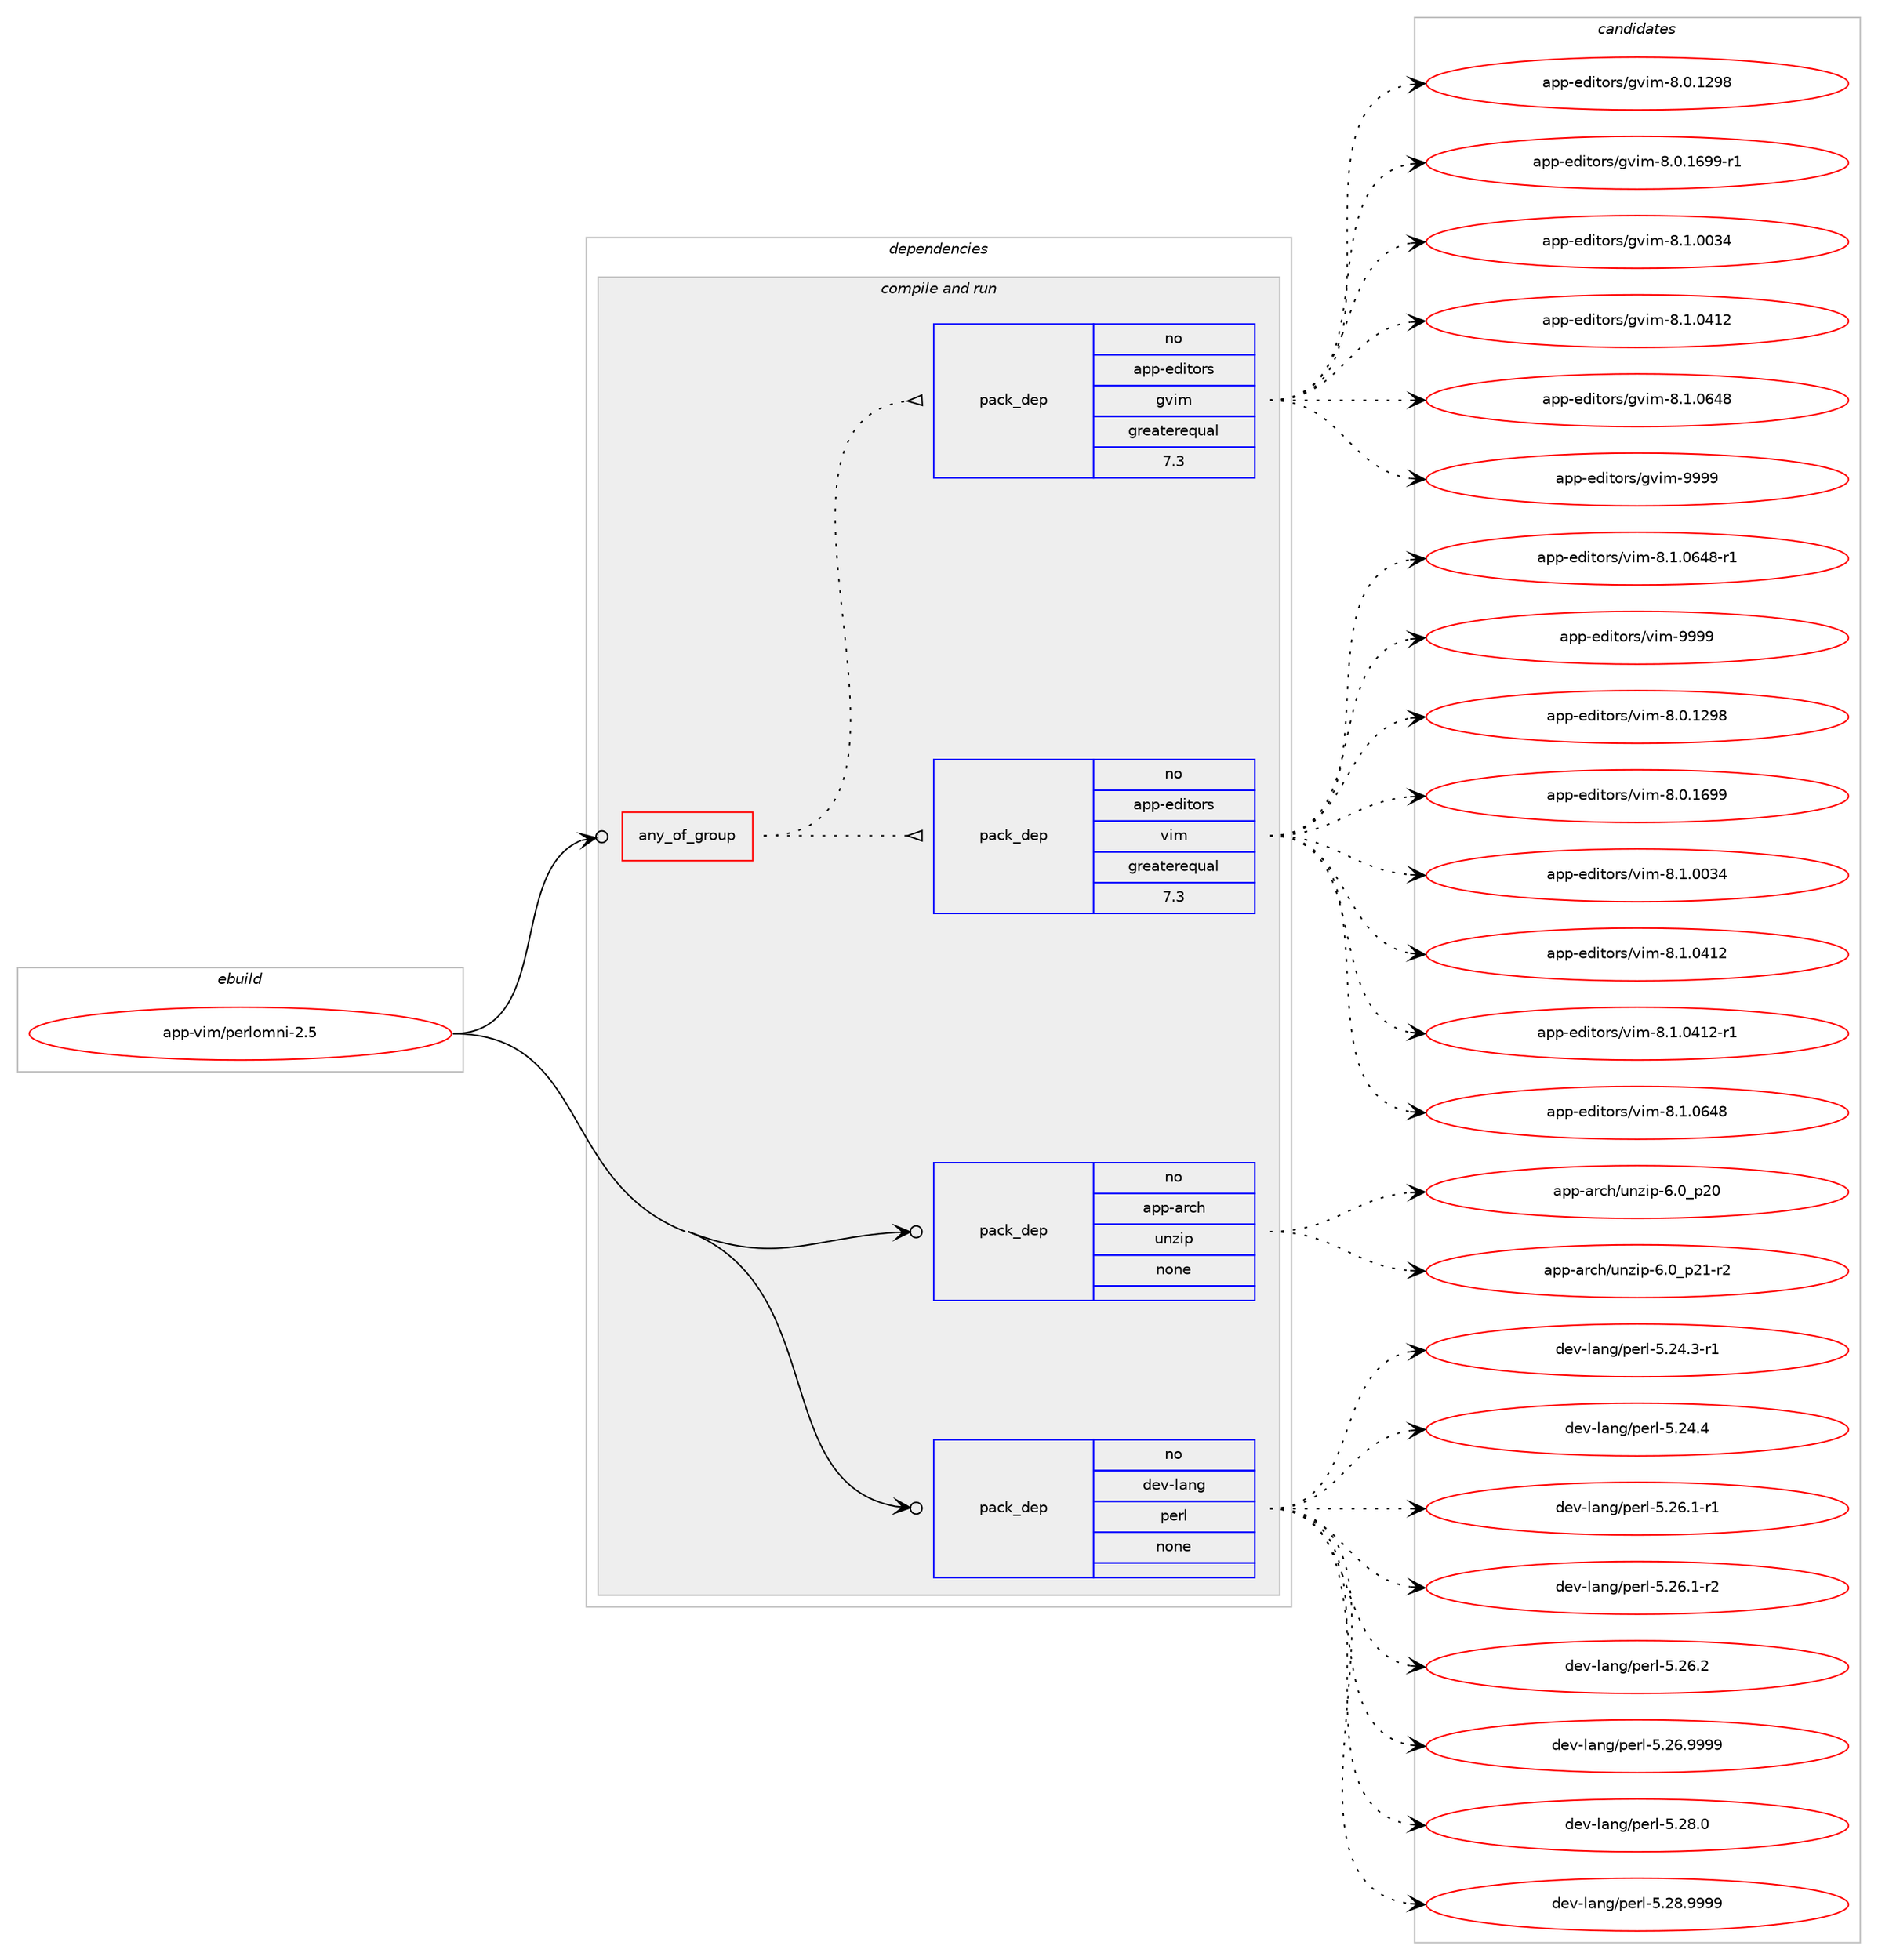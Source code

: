 digraph prolog {

# *************
# Graph options
# *************

newrank=true;
concentrate=true;
compound=true;
graph [rankdir=LR,fontname=Helvetica,fontsize=10,ranksep=1.5];#, ranksep=2.5, nodesep=0.2];
edge  [arrowhead=vee];
node  [fontname=Helvetica,fontsize=10];

# **********
# The ebuild
# **********

subgraph cluster_leftcol {
color=gray;
rank=same;
label=<<i>ebuild</i>>;
id [label="app-vim/perlomni-2.5", color=red, width=4, href="../app-vim/perlomni-2.5.svg"];
}

# ****************
# The dependencies
# ****************

subgraph cluster_midcol {
color=gray;
label=<<i>dependencies</i>>;
subgraph cluster_compile {
fillcolor="#eeeeee";
style=filled;
label=<<i>compile</i>>;
}
subgraph cluster_compileandrun {
fillcolor="#eeeeee";
style=filled;
label=<<i>compile and run</i>>;
subgraph any20177 {
dependency1314444 [label=<<TABLE BORDER="0" CELLBORDER="1" CELLSPACING="0" CELLPADDING="4"><TR><TD CELLPADDING="10">any_of_group</TD></TR></TABLE>>, shape=none, color=red];subgraph pack937329 {
dependency1314445 [label=<<TABLE BORDER="0" CELLBORDER="1" CELLSPACING="0" CELLPADDING="4" WIDTH="220"><TR><TD ROWSPAN="6" CELLPADDING="30">pack_dep</TD></TR><TR><TD WIDTH="110">no</TD></TR><TR><TD>app-editors</TD></TR><TR><TD>vim</TD></TR><TR><TD>greaterequal</TD></TR><TR><TD>7.3</TD></TR></TABLE>>, shape=none, color=blue];
}
dependency1314444:e -> dependency1314445:w [weight=20,style="dotted",arrowhead="oinv"];
subgraph pack937330 {
dependency1314446 [label=<<TABLE BORDER="0" CELLBORDER="1" CELLSPACING="0" CELLPADDING="4" WIDTH="220"><TR><TD ROWSPAN="6" CELLPADDING="30">pack_dep</TD></TR><TR><TD WIDTH="110">no</TD></TR><TR><TD>app-editors</TD></TR><TR><TD>gvim</TD></TR><TR><TD>greaterequal</TD></TR><TR><TD>7.3</TD></TR></TABLE>>, shape=none, color=blue];
}
dependency1314444:e -> dependency1314446:w [weight=20,style="dotted",arrowhead="oinv"];
}
id:e -> dependency1314444:w [weight=20,style="solid",arrowhead="odotvee"];
subgraph pack937331 {
dependency1314447 [label=<<TABLE BORDER="0" CELLBORDER="1" CELLSPACING="0" CELLPADDING="4" WIDTH="220"><TR><TD ROWSPAN="6" CELLPADDING="30">pack_dep</TD></TR><TR><TD WIDTH="110">no</TD></TR><TR><TD>app-arch</TD></TR><TR><TD>unzip</TD></TR><TR><TD>none</TD></TR><TR><TD></TD></TR></TABLE>>, shape=none, color=blue];
}
id:e -> dependency1314447:w [weight=20,style="solid",arrowhead="odotvee"];
subgraph pack937332 {
dependency1314448 [label=<<TABLE BORDER="0" CELLBORDER="1" CELLSPACING="0" CELLPADDING="4" WIDTH="220"><TR><TD ROWSPAN="6" CELLPADDING="30">pack_dep</TD></TR><TR><TD WIDTH="110">no</TD></TR><TR><TD>dev-lang</TD></TR><TR><TD>perl</TD></TR><TR><TD>none</TD></TR><TR><TD></TD></TR></TABLE>>, shape=none, color=blue];
}
id:e -> dependency1314448:w [weight=20,style="solid",arrowhead="odotvee"];
}
subgraph cluster_run {
fillcolor="#eeeeee";
style=filled;
label=<<i>run</i>>;
}
}

# **************
# The candidates
# **************

subgraph cluster_choices {
rank=same;
color=gray;
label=<<i>candidates</i>>;

subgraph choice937329 {
color=black;
nodesep=1;
choice971121124510110010511611111411547118105109455646484649505756 [label="app-editors/vim-8.0.1298", color=red, width=4,href="../app-editors/vim-8.0.1298.svg"];
choice971121124510110010511611111411547118105109455646484649545757 [label="app-editors/vim-8.0.1699", color=red, width=4,href="../app-editors/vim-8.0.1699.svg"];
choice971121124510110010511611111411547118105109455646494648485152 [label="app-editors/vim-8.1.0034", color=red, width=4,href="../app-editors/vim-8.1.0034.svg"];
choice971121124510110010511611111411547118105109455646494648524950 [label="app-editors/vim-8.1.0412", color=red, width=4,href="../app-editors/vim-8.1.0412.svg"];
choice9711211245101100105116111114115471181051094556464946485249504511449 [label="app-editors/vim-8.1.0412-r1", color=red, width=4,href="../app-editors/vim-8.1.0412-r1.svg"];
choice971121124510110010511611111411547118105109455646494648545256 [label="app-editors/vim-8.1.0648", color=red, width=4,href="../app-editors/vim-8.1.0648.svg"];
choice9711211245101100105116111114115471181051094556464946485452564511449 [label="app-editors/vim-8.1.0648-r1", color=red, width=4,href="../app-editors/vim-8.1.0648-r1.svg"];
choice9711211245101100105116111114115471181051094557575757 [label="app-editors/vim-9999", color=red, width=4,href="../app-editors/vim-9999.svg"];
dependency1314445:e -> choice971121124510110010511611111411547118105109455646484649505756:w [style=dotted,weight="100"];
dependency1314445:e -> choice971121124510110010511611111411547118105109455646484649545757:w [style=dotted,weight="100"];
dependency1314445:e -> choice971121124510110010511611111411547118105109455646494648485152:w [style=dotted,weight="100"];
dependency1314445:e -> choice971121124510110010511611111411547118105109455646494648524950:w [style=dotted,weight="100"];
dependency1314445:e -> choice9711211245101100105116111114115471181051094556464946485249504511449:w [style=dotted,weight="100"];
dependency1314445:e -> choice971121124510110010511611111411547118105109455646494648545256:w [style=dotted,weight="100"];
dependency1314445:e -> choice9711211245101100105116111114115471181051094556464946485452564511449:w [style=dotted,weight="100"];
dependency1314445:e -> choice9711211245101100105116111114115471181051094557575757:w [style=dotted,weight="100"];
}
subgraph choice937330 {
color=black;
nodesep=1;
choice971121124510110010511611111411547103118105109455646484649505756 [label="app-editors/gvim-8.0.1298", color=red, width=4,href="../app-editors/gvim-8.0.1298.svg"];
choice9711211245101100105116111114115471031181051094556464846495457574511449 [label="app-editors/gvim-8.0.1699-r1", color=red, width=4,href="../app-editors/gvim-8.0.1699-r1.svg"];
choice971121124510110010511611111411547103118105109455646494648485152 [label="app-editors/gvim-8.1.0034", color=red, width=4,href="../app-editors/gvim-8.1.0034.svg"];
choice971121124510110010511611111411547103118105109455646494648524950 [label="app-editors/gvim-8.1.0412", color=red, width=4,href="../app-editors/gvim-8.1.0412.svg"];
choice971121124510110010511611111411547103118105109455646494648545256 [label="app-editors/gvim-8.1.0648", color=red, width=4,href="../app-editors/gvim-8.1.0648.svg"];
choice9711211245101100105116111114115471031181051094557575757 [label="app-editors/gvim-9999", color=red, width=4,href="../app-editors/gvim-9999.svg"];
dependency1314446:e -> choice971121124510110010511611111411547103118105109455646484649505756:w [style=dotted,weight="100"];
dependency1314446:e -> choice9711211245101100105116111114115471031181051094556464846495457574511449:w [style=dotted,weight="100"];
dependency1314446:e -> choice971121124510110010511611111411547103118105109455646494648485152:w [style=dotted,weight="100"];
dependency1314446:e -> choice971121124510110010511611111411547103118105109455646494648524950:w [style=dotted,weight="100"];
dependency1314446:e -> choice971121124510110010511611111411547103118105109455646494648545256:w [style=dotted,weight="100"];
dependency1314446:e -> choice9711211245101100105116111114115471031181051094557575757:w [style=dotted,weight="100"];
}
subgraph choice937331 {
color=black;
nodesep=1;
choice971121124597114991044711711012210511245544648951125048 [label="app-arch/unzip-6.0_p20", color=red, width=4,href="../app-arch/unzip-6.0_p20.svg"];
choice9711211245971149910447117110122105112455446489511250494511450 [label="app-arch/unzip-6.0_p21-r2", color=red, width=4,href="../app-arch/unzip-6.0_p21-r2.svg"];
dependency1314447:e -> choice971121124597114991044711711012210511245544648951125048:w [style=dotted,weight="100"];
dependency1314447:e -> choice9711211245971149910447117110122105112455446489511250494511450:w [style=dotted,weight="100"];
}
subgraph choice937332 {
color=black;
nodesep=1;
choice100101118451089711010347112101114108455346505246514511449 [label="dev-lang/perl-5.24.3-r1", color=red, width=4,href="../dev-lang/perl-5.24.3-r1.svg"];
choice10010111845108971101034711210111410845534650524652 [label="dev-lang/perl-5.24.4", color=red, width=4,href="../dev-lang/perl-5.24.4.svg"];
choice100101118451089711010347112101114108455346505446494511449 [label="dev-lang/perl-5.26.1-r1", color=red, width=4,href="../dev-lang/perl-5.26.1-r1.svg"];
choice100101118451089711010347112101114108455346505446494511450 [label="dev-lang/perl-5.26.1-r2", color=red, width=4,href="../dev-lang/perl-5.26.1-r2.svg"];
choice10010111845108971101034711210111410845534650544650 [label="dev-lang/perl-5.26.2", color=red, width=4,href="../dev-lang/perl-5.26.2.svg"];
choice10010111845108971101034711210111410845534650544657575757 [label="dev-lang/perl-5.26.9999", color=red, width=4,href="../dev-lang/perl-5.26.9999.svg"];
choice10010111845108971101034711210111410845534650564648 [label="dev-lang/perl-5.28.0", color=red, width=4,href="../dev-lang/perl-5.28.0.svg"];
choice10010111845108971101034711210111410845534650564657575757 [label="dev-lang/perl-5.28.9999", color=red, width=4,href="../dev-lang/perl-5.28.9999.svg"];
dependency1314448:e -> choice100101118451089711010347112101114108455346505246514511449:w [style=dotted,weight="100"];
dependency1314448:e -> choice10010111845108971101034711210111410845534650524652:w [style=dotted,weight="100"];
dependency1314448:e -> choice100101118451089711010347112101114108455346505446494511449:w [style=dotted,weight="100"];
dependency1314448:e -> choice100101118451089711010347112101114108455346505446494511450:w [style=dotted,weight="100"];
dependency1314448:e -> choice10010111845108971101034711210111410845534650544650:w [style=dotted,weight="100"];
dependency1314448:e -> choice10010111845108971101034711210111410845534650544657575757:w [style=dotted,weight="100"];
dependency1314448:e -> choice10010111845108971101034711210111410845534650564648:w [style=dotted,weight="100"];
dependency1314448:e -> choice10010111845108971101034711210111410845534650564657575757:w [style=dotted,weight="100"];
}
}

}
